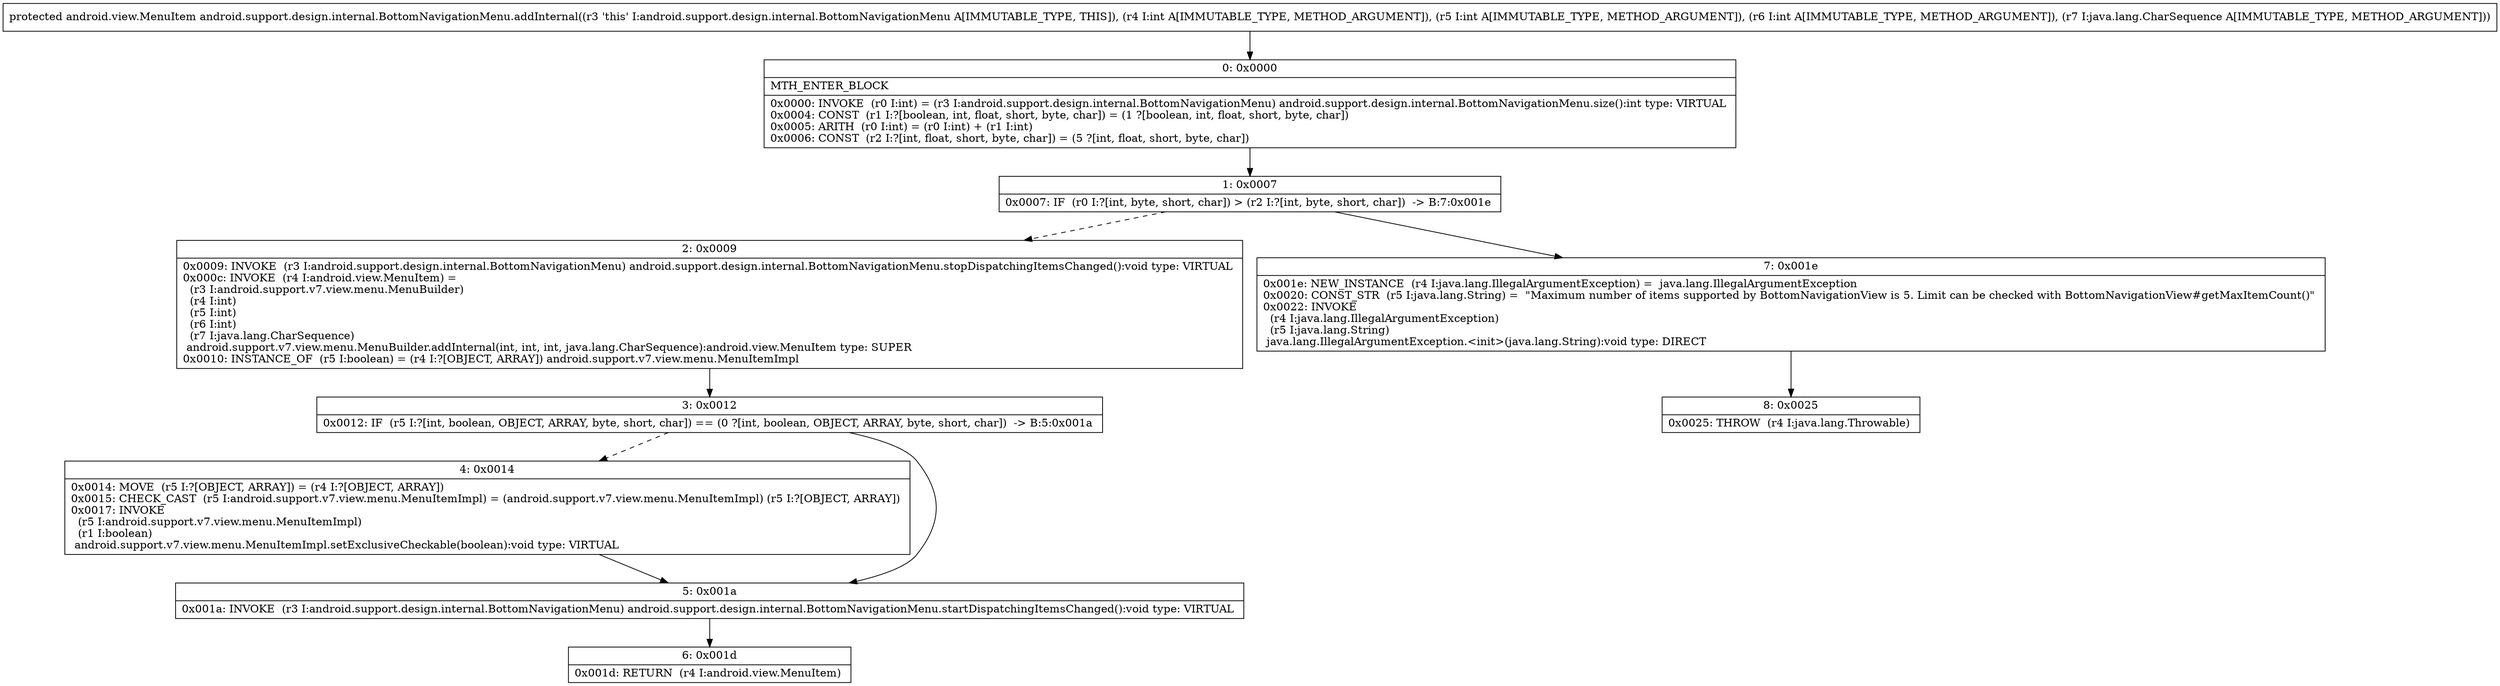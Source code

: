 digraph "CFG forandroid.support.design.internal.BottomNavigationMenu.addInternal(IIILjava\/lang\/CharSequence;)Landroid\/view\/MenuItem;" {
Node_0 [shape=record,label="{0\:\ 0x0000|MTH_ENTER_BLOCK\l|0x0000: INVOKE  (r0 I:int) = (r3 I:android.support.design.internal.BottomNavigationMenu) android.support.design.internal.BottomNavigationMenu.size():int type: VIRTUAL \l0x0004: CONST  (r1 I:?[boolean, int, float, short, byte, char]) = (1 ?[boolean, int, float, short, byte, char]) \l0x0005: ARITH  (r0 I:int) = (r0 I:int) + (r1 I:int) \l0x0006: CONST  (r2 I:?[int, float, short, byte, char]) = (5 ?[int, float, short, byte, char]) \l}"];
Node_1 [shape=record,label="{1\:\ 0x0007|0x0007: IF  (r0 I:?[int, byte, short, char]) \> (r2 I:?[int, byte, short, char])  \-\> B:7:0x001e \l}"];
Node_2 [shape=record,label="{2\:\ 0x0009|0x0009: INVOKE  (r3 I:android.support.design.internal.BottomNavigationMenu) android.support.design.internal.BottomNavigationMenu.stopDispatchingItemsChanged():void type: VIRTUAL \l0x000c: INVOKE  (r4 I:android.view.MenuItem) = \l  (r3 I:android.support.v7.view.menu.MenuBuilder)\l  (r4 I:int)\l  (r5 I:int)\l  (r6 I:int)\l  (r7 I:java.lang.CharSequence)\l android.support.v7.view.menu.MenuBuilder.addInternal(int, int, int, java.lang.CharSequence):android.view.MenuItem type: SUPER \l0x0010: INSTANCE_OF  (r5 I:boolean) = (r4 I:?[OBJECT, ARRAY]) android.support.v7.view.menu.MenuItemImpl \l}"];
Node_3 [shape=record,label="{3\:\ 0x0012|0x0012: IF  (r5 I:?[int, boolean, OBJECT, ARRAY, byte, short, char]) == (0 ?[int, boolean, OBJECT, ARRAY, byte, short, char])  \-\> B:5:0x001a \l}"];
Node_4 [shape=record,label="{4\:\ 0x0014|0x0014: MOVE  (r5 I:?[OBJECT, ARRAY]) = (r4 I:?[OBJECT, ARRAY]) \l0x0015: CHECK_CAST  (r5 I:android.support.v7.view.menu.MenuItemImpl) = (android.support.v7.view.menu.MenuItemImpl) (r5 I:?[OBJECT, ARRAY]) \l0x0017: INVOKE  \l  (r5 I:android.support.v7.view.menu.MenuItemImpl)\l  (r1 I:boolean)\l android.support.v7.view.menu.MenuItemImpl.setExclusiveCheckable(boolean):void type: VIRTUAL \l}"];
Node_5 [shape=record,label="{5\:\ 0x001a|0x001a: INVOKE  (r3 I:android.support.design.internal.BottomNavigationMenu) android.support.design.internal.BottomNavigationMenu.startDispatchingItemsChanged():void type: VIRTUAL \l}"];
Node_6 [shape=record,label="{6\:\ 0x001d|0x001d: RETURN  (r4 I:android.view.MenuItem) \l}"];
Node_7 [shape=record,label="{7\:\ 0x001e|0x001e: NEW_INSTANCE  (r4 I:java.lang.IllegalArgumentException) =  java.lang.IllegalArgumentException \l0x0020: CONST_STR  (r5 I:java.lang.String) =  \"Maximum number of items supported by BottomNavigationView is 5. Limit can be checked with BottomNavigationView#getMaxItemCount()\" \l0x0022: INVOKE  \l  (r4 I:java.lang.IllegalArgumentException)\l  (r5 I:java.lang.String)\l java.lang.IllegalArgumentException.\<init\>(java.lang.String):void type: DIRECT \l}"];
Node_8 [shape=record,label="{8\:\ 0x0025|0x0025: THROW  (r4 I:java.lang.Throwable) \l}"];
MethodNode[shape=record,label="{protected android.view.MenuItem android.support.design.internal.BottomNavigationMenu.addInternal((r3 'this' I:android.support.design.internal.BottomNavigationMenu A[IMMUTABLE_TYPE, THIS]), (r4 I:int A[IMMUTABLE_TYPE, METHOD_ARGUMENT]), (r5 I:int A[IMMUTABLE_TYPE, METHOD_ARGUMENT]), (r6 I:int A[IMMUTABLE_TYPE, METHOD_ARGUMENT]), (r7 I:java.lang.CharSequence A[IMMUTABLE_TYPE, METHOD_ARGUMENT])) }"];
MethodNode -> Node_0;
Node_0 -> Node_1;
Node_1 -> Node_2[style=dashed];
Node_1 -> Node_7;
Node_2 -> Node_3;
Node_3 -> Node_4[style=dashed];
Node_3 -> Node_5;
Node_4 -> Node_5;
Node_5 -> Node_6;
Node_7 -> Node_8;
}

